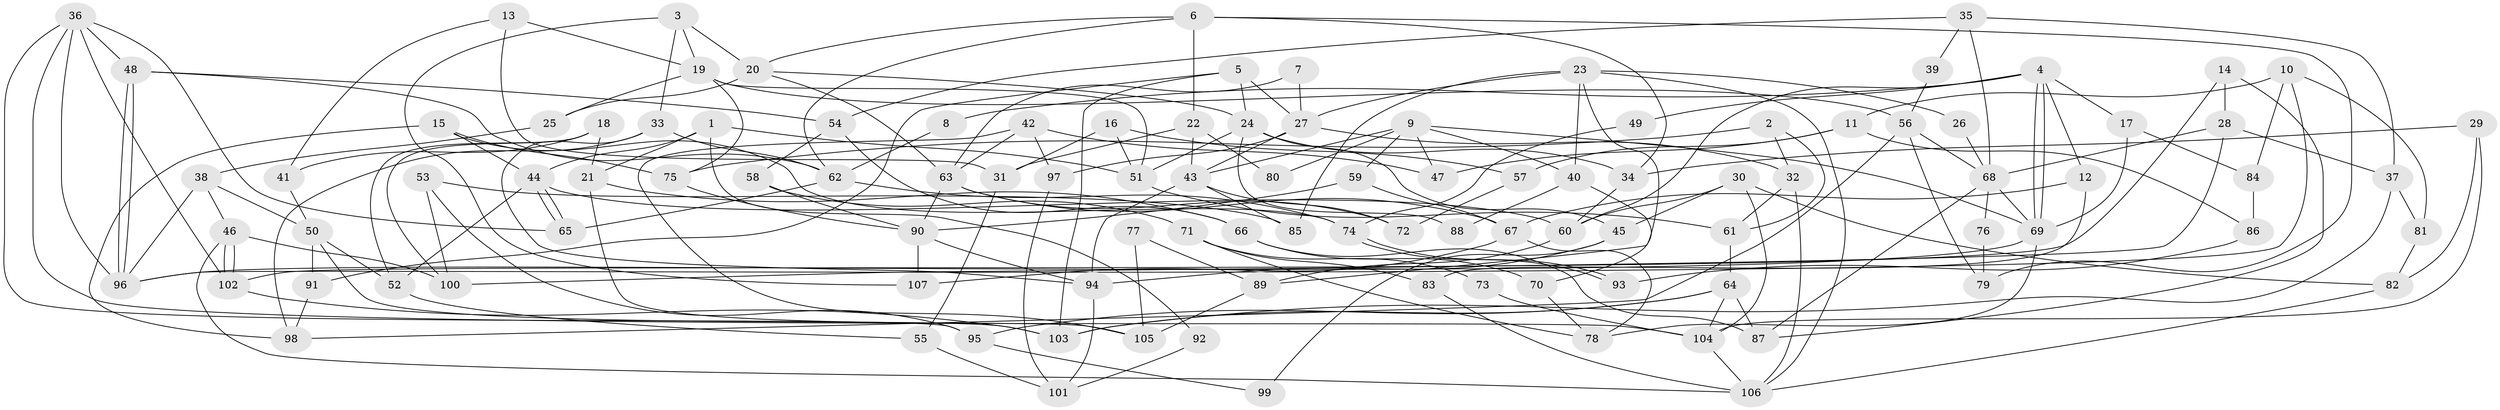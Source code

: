 // Generated by graph-tools (version 1.1) at 2025/02/03/09/25 03:02:15]
// undirected, 107 vertices, 214 edges
graph export_dot {
graph [start="1"]
  node [color=gray90,style=filled];
  1;
  2;
  3;
  4;
  5;
  6;
  7;
  8;
  9;
  10;
  11;
  12;
  13;
  14;
  15;
  16;
  17;
  18;
  19;
  20;
  21;
  22;
  23;
  24;
  25;
  26;
  27;
  28;
  29;
  30;
  31;
  32;
  33;
  34;
  35;
  36;
  37;
  38;
  39;
  40;
  41;
  42;
  43;
  44;
  45;
  46;
  47;
  48;
  49;
  50;
  51;
  52;
  53;
  54;
  55;
  56;
  57;
  58;
  59;
  60;
  61;
  62;
  63;
  64;
  65;
  66;
  67;
  68;
  69;
  70;
  71;
  72;
  73;
  74;
  75;
  76;
  77;
  78;
  79;
  80;
  81;
  82;
  83;
  84;
  85;
  86;
  87;
  88;
  89;
  90;
  91;
  92;
  93;
  94;
  95;
  96;
  97;
  98;
  99;
  100;
  101;
  102;
  103;
  104;
  105;
  106;
  107;
  1 -- 44;
  1 -- 21;
  1 -- 51;
  1 -- 92;
  2 -- 32;
  2 -- 75;
  2 -- 61;
  3 -- 107;
  3 -- 33;
  3 -- 19;
  3 -- 20;
  4 -- 60;
  4 -- 69;
  4 -- 69;
  4 -- 8;
  4 -- 12;
  4 -- 17;
  4 -- 49;
  5 -- 27;
  5 -- 103;
  5 -- 24;
  5 -- 91;
  6 -- 62;
  6 -- 20;
  6 -- 22;
  6 -- 34;
  6 -- 79;
  7 -- 27;
  7 -- 63;
  8 -- 62;
  9 -- 59;
  9 -- 43;
  9 -- 40;
  9 -- 47;
  9 -- 69;
  9 -- 80;
  10 -- 81;
  10 -- 96;
  10 -- 11;
  10 -- 84;
  11 -- 47;
  11 -- 57;
  11 -- 86;
  12 -- 67;
  12 -- 83;
  13 -- 19;
  13 -- 31;
  13 -- 41;
  14 -- 87;
  14 -- 102;
  14 -- 28;
  15 -- 74;
  15 -- 44;
  15 -- 75;
  15 -- 98;
  16 -- 57;
  16 -- 51;
  16 -- 31;
  17 -- 69;
  17 -- 84;
  18 -- 41;
  18 -- 100;
  18 -- 21;
  18 -- 52;
  19 -- 51;
  19 -- 25;
  19 -- 56;
  19 -- 75;
  20 -- 24;
  20 -- 25;
  20 -- 63;
  21 -- 66;
  21 -- 105;
  22 -- 43;
  22 -- 31;
  22 -- 80;
  23 -- 106;
  23 -- 85;
  23 -- 26;
  23 -- 27;
  23 -- 40;
  23 -- 89;
  24 -- 51;
  24 -- 34;
  24 -- 45;
  24 -- 88;
  25 -- 38;
  26 -- 68;
  27 -- 32;
  27 -- 43;
  27 -- 97;
  28 -- 68;
  28 -- 37;
  28 -- 100;
  29 -- 104;
  29 -- 34;
  29 -- 82;
  30 -- 104;
  30 -- 60;
  30 -- 45;
  30 -- 82;
  31 -- 55;
  32 -- 106;
  32 -- 61;
  33 -- 98;
  33 -- 94;
  33 -- 62;
  34 -- 60;
  35 -- 37;
  35 -- 68;
  35 -- 39;
  35 -- 54;
  36 -- 48;
  36 -- 96;
  36 -- 65;
  36 -- 95;
  36 -- 102;
  36 -- 104;
  37 -- 103;
  37 -- 81;
  38 -- 96;
  38 -- 46;
  38 -- 50;
  39 -- 56;
  40 -- 70;
  40 -- 88;
  41 -- 50;
  42 -- 97;
  42 -- 105;
  42 -- 47;
  42 -- 63;
  43 -- 94;
  43 -- 72;
  43 -- 85;
  44 -- 65;
  44 -- 65;
  44 -- 52;
  44 -- 60;
  45 -- 94;
  45 -- 99;
  46 -- 102;
  46 -- 102;
  46 -- 100;
  46 -- 106;
  48 -- 96;
  48 -- 96;
  48 -- 62;
  48 -- 54;
  49 -- 74;
  50 -- 103;
  50 -- 52;
  50 -- 91;
  51 -- 61;
  52 -- 55;
  53 -- 95;
  53 -- 100;
  53 -- 85;
  54 -- 58;
  54 -- 66;
  55 -- 101;
  56 -- 98;
  56 -- 68;
  56 -- 79;
  57 -- 72;
  58 -- 90;
  58 -- 71;
  59 -- 90;
  59 -- 67;
  60 -- 89;
  61 -- 64;
  62 -- 65;
  62 -- 74;
  63 -- 67;
  63 -- 72;
  63 -- 90;
  64 -- 104;
  64 -- 87;
  64 -- 95;
  64 -- 103;
  66 -- 70;
  66 -- 87;
  67 -- 78;
  67 -- 107;
  68 -- 69;
  68 -- 76;
  68 -- 87;
  69 -- 78;
  69 -- 96;
  70 -- 78;
  71 -- 83;
  71 -- 73;
  71 -- 78;
  73 -- 104;
  74 -- 93;
  74 -- 93;
  75 -- 90;
  76 -- 79;
  77 -- 105;
  77 -- 89;
  81 -- 82;
  82 -- 106;
  83 -- 106;
  84 -- 86;
  86 -- 93;
  89 -- 105;
  90 -- 94;
  90 -- 107;
  91 -- 98;
  92 -- 101;
  94 -- 101;
  95 -- 99;
  97 -- 101;
  102 -- 103;
  104 -- 106;
}

